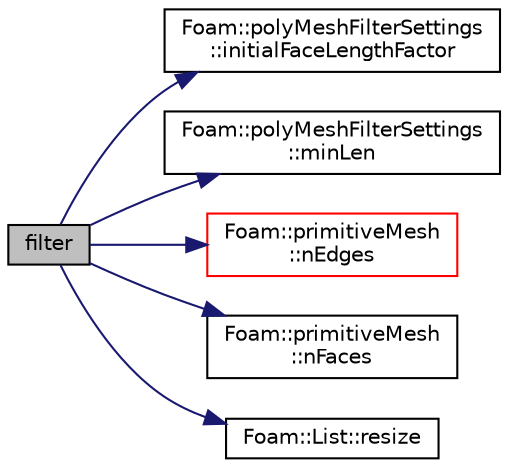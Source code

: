 digraph "filter"
{
  bgcolor="transparent";
  edge [fontname="Helvetica",fontsize="10",labelfontname="Helvetica",labelfontsize="10"];
  node [fontname="Helvetica",fontsize="10",shape=record];
  rankdir="LR";
  Node590 [label="filter",height=0.2,width=0.4,color="black", fillcolor="grey75", style="filled", fontcolor="black"];
  Node590 -> Node591 [color="midnightblue",fontsize="10",style="solid",fontname="Helvetica"];
  Node591 [label="Foam::polyMeshFilterSettings\l::initialFaceLengthFactor",height=0.2,width=0.4,color="black",URL="$a22361.html#a66db24de261ea3db82f23cca708a9169"];
  Node590 -> Node592 [color="midnightblue",fontsize="10",style="solid",fontname="Helvetica"];
  Node592 [label="Foam::polyMeshFilterSettings\l::minLen",height=0.2,width=0.4,color="black",URL="$a22361.html#a1200f9bd6d6516158e2fc93c1507ce19"];
  Node590 -> Node593 [color="midnightblue",fontsize="10",style="solid",fontname="Helvetica"];
  Node593 [label="Foam::primitiveMesh\l::nEdges",height=0.2,width=0.4,color="red",URL="$a28685.html#a086513bcff1a3f1684e1a3879dd90deb"];
  Node590 -> Node596 [color="midnightblue",fontsize="10",style="solid",fontname="Helvetica"];
  Node596 [label="Foam::primitiveMesh\l::nFaces",height=0.2,width=0.4,color="black",URL="$a28685.html#abe602c985a3c9ffa67176e969e77ca6f"];
  Node590 -> Node597 [color="midnightblue",fontsize="10",style="solid",fontname="Helvetica"];
  Node597 [label="Foam::List::resize",height=0.2,width=0.4,color="black",URL="$a26833.html#a4eb7a78f8b52136a8668d0e785dace04",tooltip="Alias for setSize(const label) "];
}
